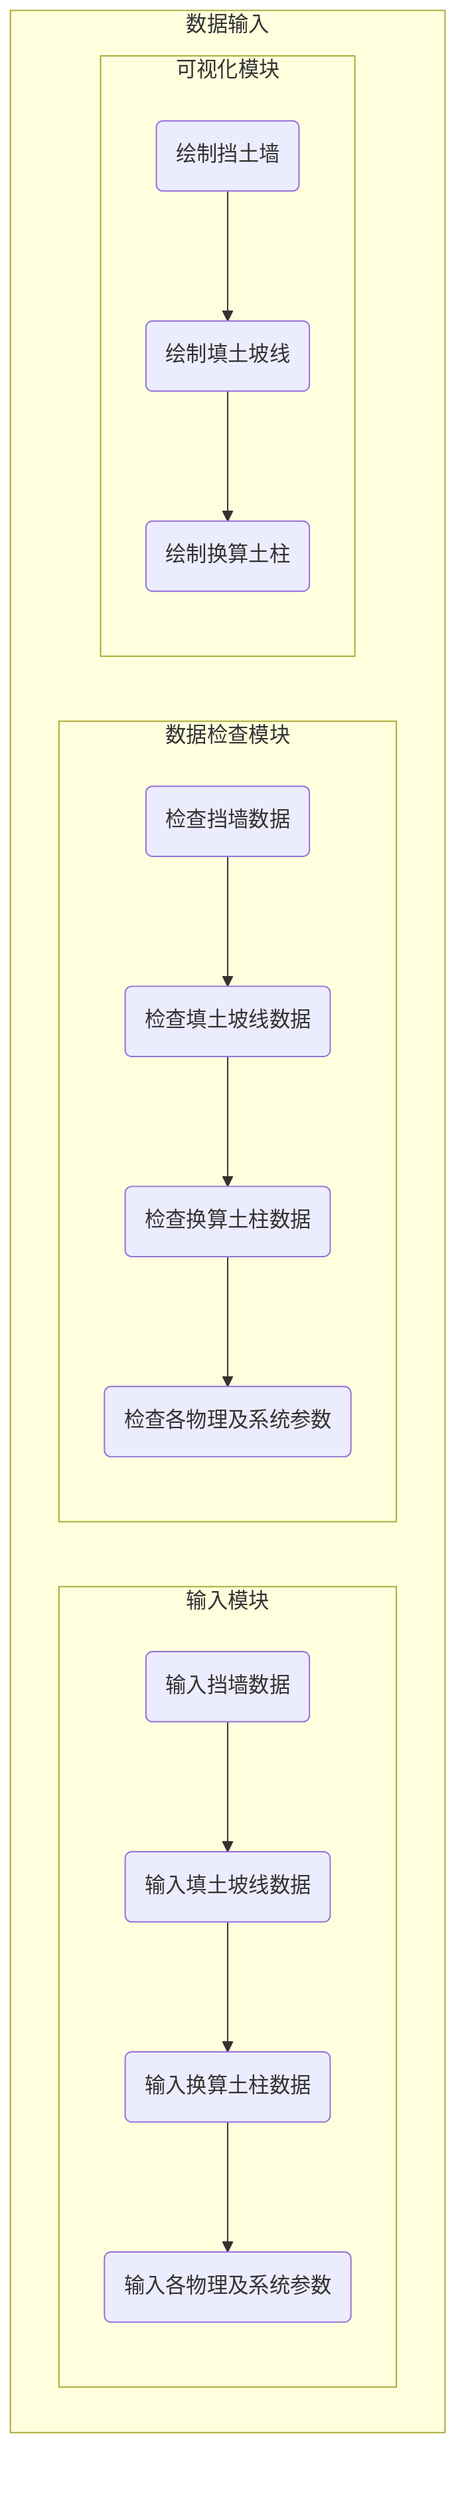 graph TD

subgraph  inputall[数据输入]

subgraph  input[输入模块]
s1(输入挡墙数据) -->
s2(输入填土坡线数据) -->
s3(输入换算土柱数据) -->
s4("输入各物理及系统参数")
end

subgraph  check[数据检查模块]
c1(检查挡墙数据) -->
c2(检查填土坡线数据) -->
c3(检查换算土柱数据) -->
c4("检查各物理及系统参数")
end

subgraph show[可视化模块]
show1(绘制挡土墙) -->
show2(绘制填土坡线) -->
show3(绘制换算土柱)
end
end
